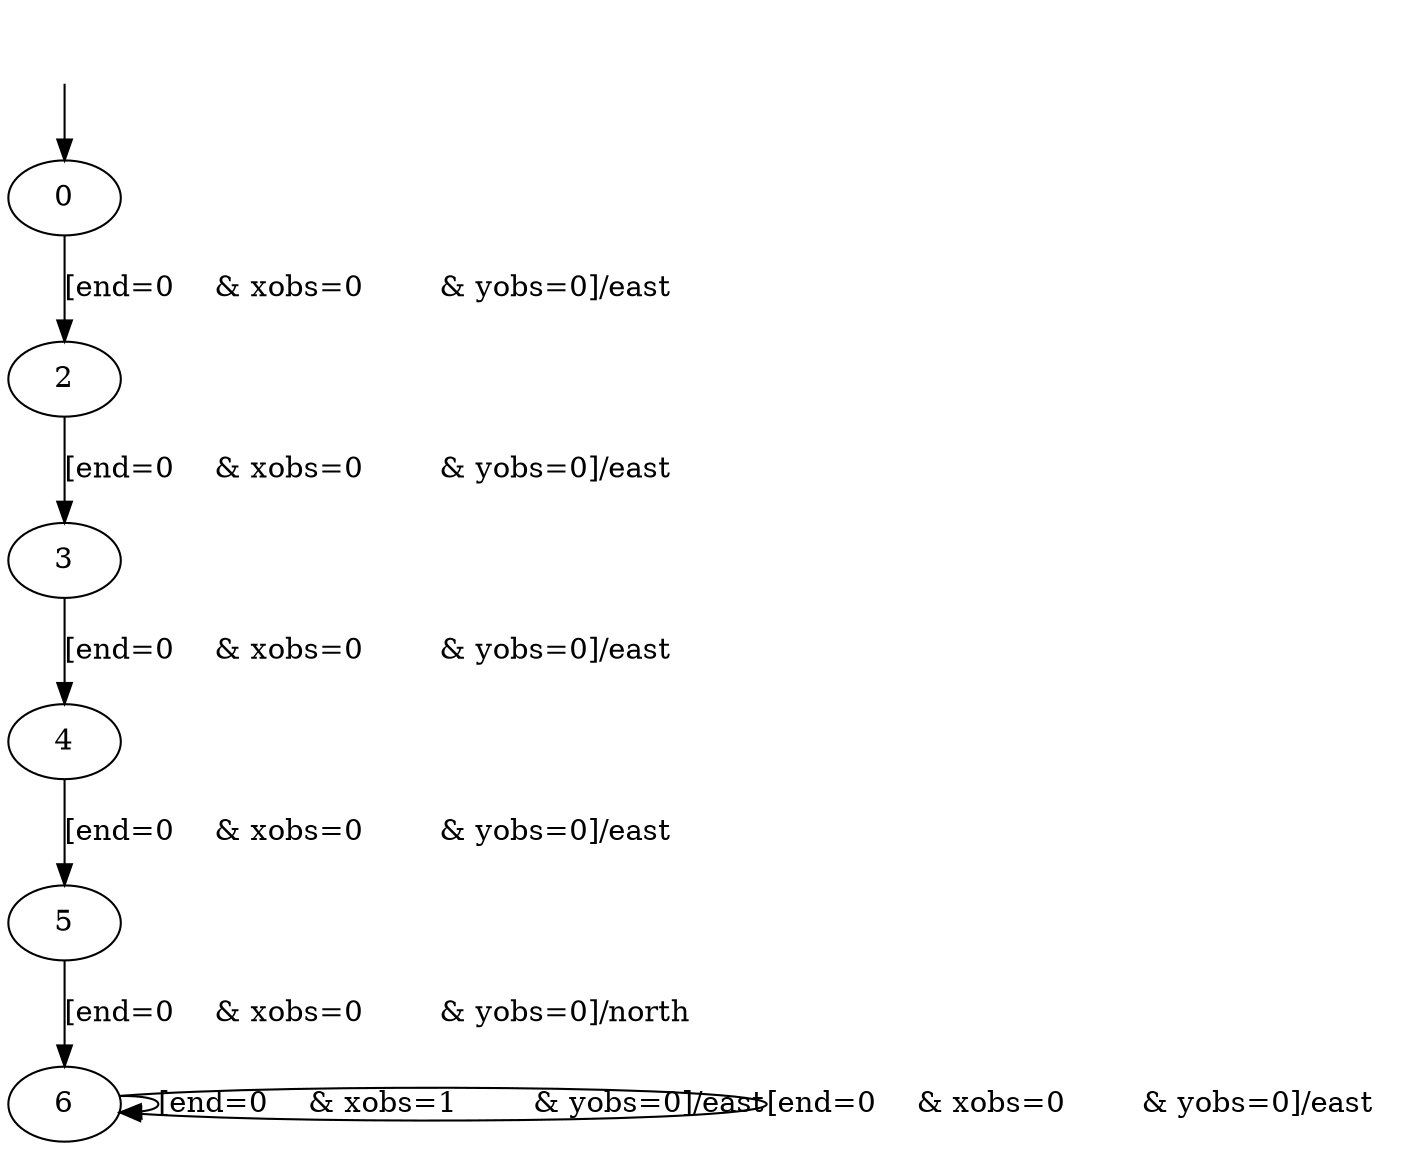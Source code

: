 digraph {
6;
5;
4;
3;
2;
0;
__init [label="", style=invis, width=0];
__init -> 0;
6 -> 6 [label="[end=0	& xobs=1	& yobs=0]/east"];
6 -> 6 [label="[end=0	& xobs=0	& yobs=0]/east"];
5 -> 6 [label="[end=0	& xobs=0	& yobs=0]/north"];
4 -> 5 [label="[end=0	& xobs=0	& yobs=0]/east"];
3 -> 4 [label="[end=0	& xobs=0	& yobs=0]/east"];
2 -> 3 [label="[end=0	& xobs=0	& yobs=0]/east"];
0 -> 2 [label="[end=0	& xobs=0	& yobs=0]/east"];
}